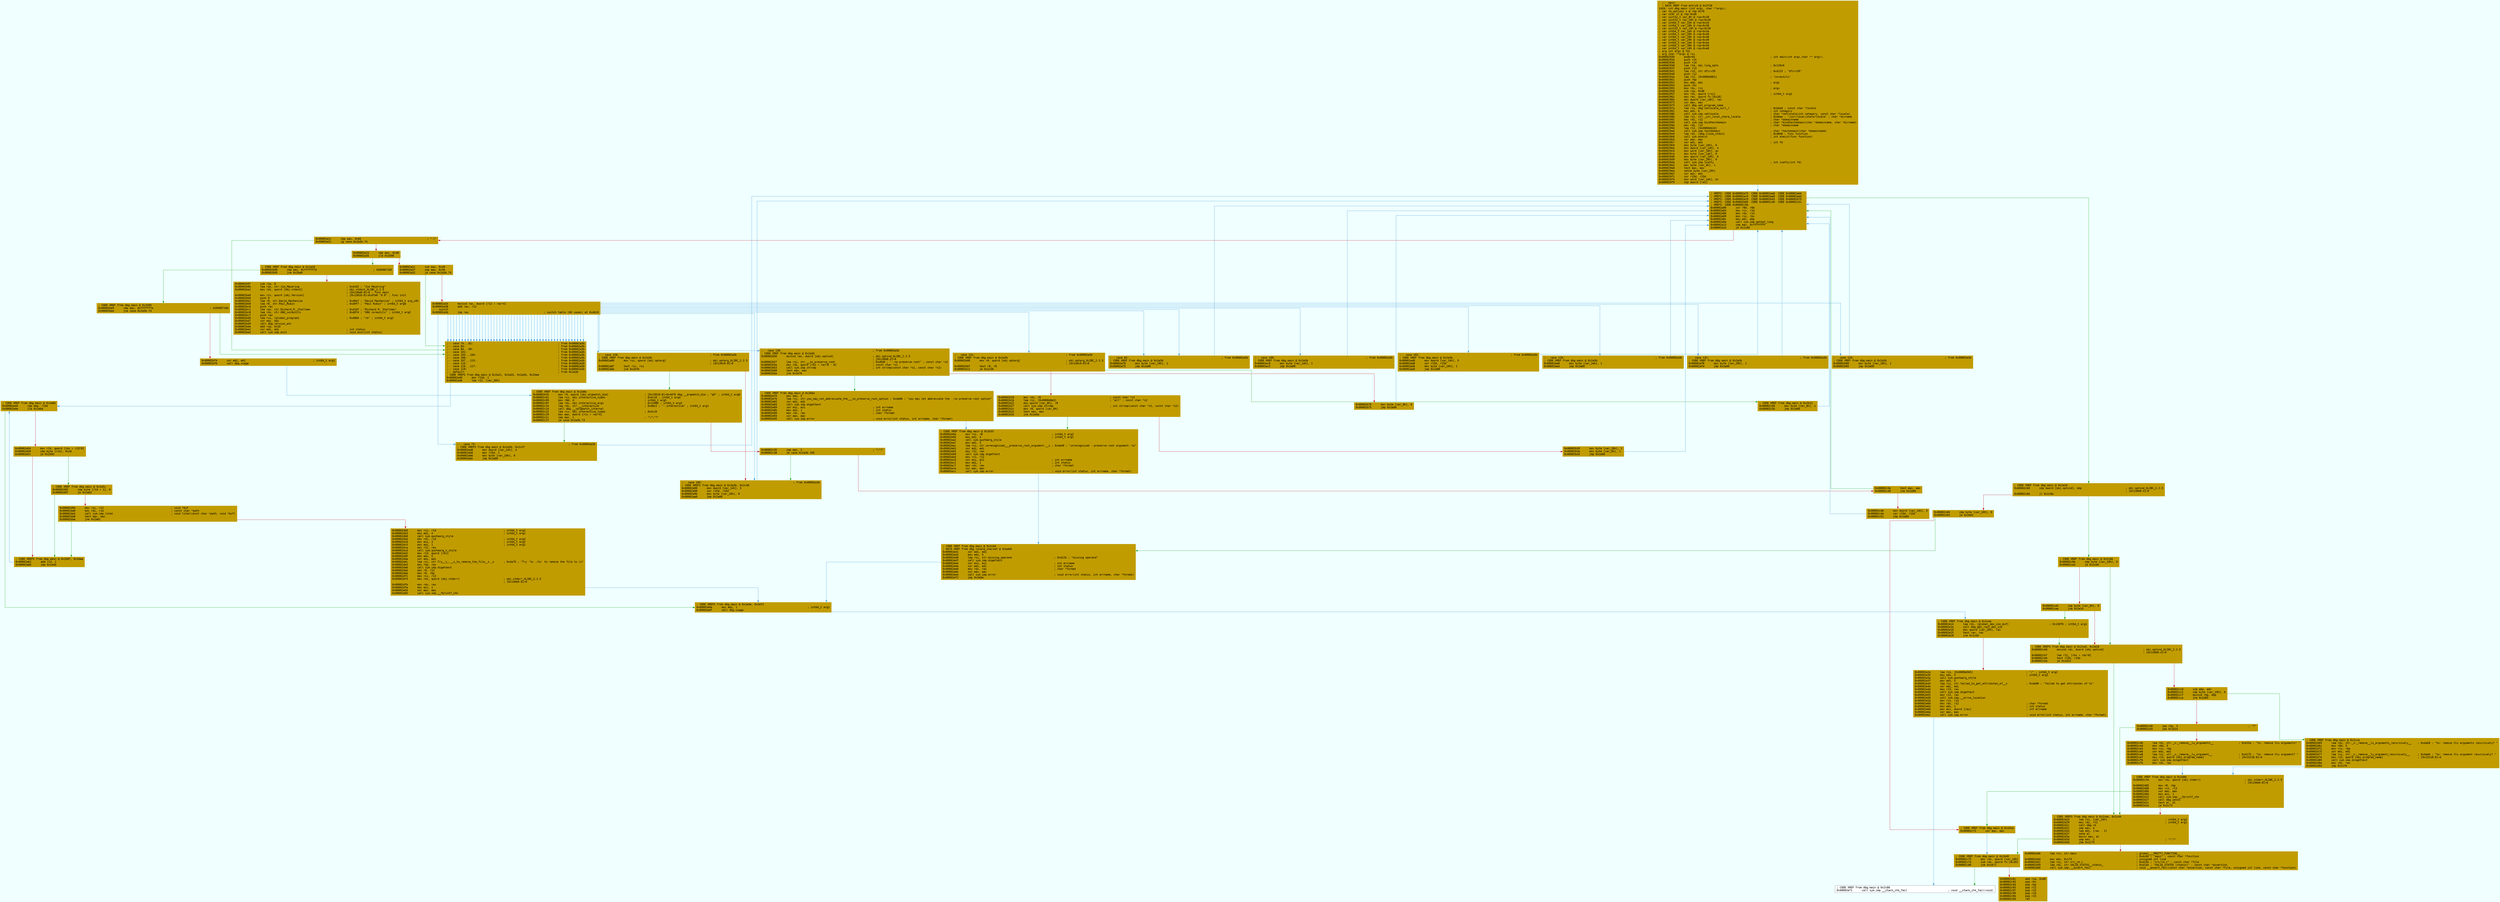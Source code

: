 digraph code {
	graph [bgcolor=azure fontsize=8 fontname="Courier" splines="ortho"];
	node [fillcolor=gray style=filled shape=box];
	edge [arrowhead="normal"];
	"0x00002930" [URL="dbg.main/0x00002930", fillcolor="#c19c00",color="#c19c00", fontname="Courier",label="  ;-- main:\l  ; DATA XREF from entry0 @ 0x2f18\l1416: int dbg.main (int argc, char **argv);\l; var rm_options x @ rbp-0xf0\l; var stat st @ rbp-0xd0\l; var uint32_t var_8h @ rsp+0x28\l; var uint32_t var_10h @ rsp+0x30\l; var int64_t var_14h @ rsp+0x34\l; var int64_t var_18h @ rsp+0x38\l; var uint32_t var_19h @ rsp+0x39\l; var int64_t var_1ah @ rsp+0x3a\l; var int64_t var_20h @ rsp+0x40\l; var int64_t var_28h @ rsp+0x48\l; var int64_t var_29h @ rsp+0x49\l; var int64_t var_2ah @ rsp+0x4a\l; var int64_t var_30h @ rsp+0x50\l; var int64_t var_c8h @ rsp+0xe8\l; arg int argc @ rdi\l; arg char **argv @ rsi\l0x00002930      endbr64                                                ; int main(int argc,char ** argv);\l0x00002934      push r15\l0x00002936      push r14\l0x00002938      lea r14, obj.long_opts                                 ; 0x129c0\l0x0000293f      push r13\l0x00002941      lea r13, str.dfirvIR                                   ; 0xd123 ; \"dfirvIR\"\l0x00002948      push r12\l0x0000294a      lea r12, [0x0000d081]                                  ; \"coreutils\"\l0x00002951      push rbp\l0x00002952      mov ebp, edi                                           ; argc\l0x00002954      push rbx\l0x00002955      mov rbx, rsi                                           ; argv\l0x00002958      sub rsp, 0xd8\l0x0000295f      mov rdi, qword [rsi]                                   ; int64_t arg1\l0x00002962      mov rax, qword fs:[0x28]\l0x0000296b      mov qword [var_c8h], rax\l0x00002973      xor eax, eax\l0x00002975      call dbg.set_program_name\l0x0000297a      lea rsi, dbg.setlocale_null_r                          ; 0xbba0 ; const char *locale\l0x00002981      mov edi, 6                                             ; int category\l0x00002986      call sym.imp.setlocale                                 ; char *setlocale(int category, const char *locale)\l0x0000298b      lea rsi, str._usr_local_share_locale                   ; 0xd0aa ; \"/usr/local/share/locale\" ; char *dirname\l0x00002992      mov rdi, r12                                           ; char *domainname\l0x00002995      call sym.imp.bindtextdomain                            ; char *bindtextdomain(char *domainname, char *dirname)\l0x0000299a      mov rdi, r12                                           ; char *domainname\l0x0000299d      lea r12, [0x0000db10]\l0x000029a4      call sym.imp.textdomain                                ; char *textdomain(char *domainname)\l0x000029a9      lea rdi, [dbg.close_stdin]                             ; 0x48d0 ; func function\l0x000029b0      call sym.atexit                                        ; int atexit(func function)\l0x000029b5      xor eax, eax\l0x000029b7      xor edi, edi                                           ; int fd\l0x000029b9      mov byte [var_10h], 0\l0x000029be      mov dword [var_14h], 4\l0x000029c6      mov word [var_18h], ax\l0x000029cb      mov byte [var_1ah], 0\l0x000029d0      mov qword [var_20h], 0\l0x000029d9      mov byte [var_28h], 0\l0x000029de      call sym.imp.isatty                                    ; int isatty(int fd)\l0x000029e3      mov byte [var_8h], 1\l0x000029e8      test eax, eax\l0x000029ea      setne byte [var_29h]\l0x000029ef      xor edx, edx\l0x000029f1      xor r15d, r15d\l0x000029f4      mov word [var_2ah], dx\l0x000029f9      nop dword [rax]\l"]
	"0x00002a00" [URL="dbg.main/0x00002a00", fillcolor="#c19c00",color="#c19c00", fontname="Courier",label="; XREFS: CODE 0x00002a75  CODE 0x00002aa0  CODE 0x00002abb  \l; XREFS: CODE 0x00002ac5  CODE 0x00002ae0  CODE 0x00002aed  \l; XREFS: CODE 0x00002afd  CODE 0x00002b43  CODE 0x00002b75  \l; XREFS: CODE 0x00002b85  CODE 0x00002c40  CODE 0x00002c51  \l; XREFS: CODE 0x00002c5b  \l0x00002a00      xor r8d, r8d\l0x00002a03      mov rcx, r14\l0x00002a06      mov rdx, r13\l0x00002a09      mov rsi, rbx\l0x00002a0c      mov edi, ebp\l0x00002a0e      call sym.imp.getopt_long\l0x00002a13      cmp eax, 0xffffffff\l0x00002a16      je 0x2c60\l"]
	"0x00002a1c" [URL="dbg.main/0x00002a1c", fillcolor="#c19c00",color="#c19c00", fontname="Courier",label="0x00002a1c      cmp eax, 0x84                                          ; \"-l\"\l0x00002a21      jg case.0x2a3b.74\l"]
	"0x00002a23" [URL="dbg.main/0x00002a23", fillcolor="#c19c00",color="#c19c00", fontname="Courier",label="0x00002a23      cmp eax, 0x48\l0x00002a26      jle 0x2b90\l"]
	"0x00002a2c" [URL="dbg.main/0x00002a2c", fillcolor="#c19c00",color="#c19c00", fontname="Courier",label="0x00002a2c      sub eax, 0x49\l0x00002a2f      cmp eax, 0x3b\l0x00002a32      ja case.0x2a3b.74\l"]
	"0x00002a34" [URL="dbg.main/0x00002a34", fillcolor="#c19c00",color="#c19c00", fontname="Courier",label="0x00002a34      movsxd rax, dword [r12 + rax*4]\l0x00002a38      add rax, r12\l;-- switch\l0x00002a3b      jmp rax                                                ; switch table (60 cases) at 0xdb10\l"]
	"0x00002a40" [URL="dbg.main/0x00002a40", fillcolor="#c19c00",color="#c19c00", fontname="Courier",label=";-- case 74...81:                                                      ; from 0x00002a3b\l;-- case 83:                                                           ; from 0x00002a3b\l;-- case 84...99:                                                      ; from 0x00002a3b\l;-- case 101:                                                          ; from 0x00002a3b\l;-- case 103...104:                                                    ; from 0x00002a3b\l;-- case 106:                                                          ; from 0x00002a3b\l;-- case 107...113:                                                    ; from 0x00002a3b\l;-- case 115:                                                          ; from 0x00002a3b\l;-- case 116...117:                                                    ; from 0x00002a3b\l;-- case 119:                                                          ; from 0x00002a3b\l;-- default:                                                           ; from 0x2a3b\l; CODE XREFS from dbg.main @ 0x2a21, 0x2a32, 0x2a3b, 0x2bee\l0x00002a40      mov r13d, 1\l0x00002a46      lea r12, [var_30h]\l"]
	"0x00002a4b" [URL="dbg.main/0x00002a4b", fillcolor="#c19c00",color="#c19c00", fontname="Courier",label="; CODE XREF from dbg.main @ 0x2a66\l0x00002a4b      cmp ebp, r13d\l0x00002a4e      jle 0x2e0a\l"]
	"0x00002a54" [URL="dbg.main/0x00002a54", fillcolor="#c19c00",color="#c19c00", fontname="Courier",label="0x00002a54      mov r14, qword [rbx + r13*8]\l0x00002a58      cmp byte [r14], 0x2d\l0x00002a5c      je 0x2d92\l"]
	"0x00002a62" [URL="dbg.main/0x00002a62", fillcolor="#c19c00",color="#c19c00", fontname="Courier",label="; CODE XREFS from dbg.main @ 0x2d97, 0x2daa\l0x00002a62      add r13, 1\l0x00002a66      jmp 0x2a4b\l"]
	"0x00002a70" [URL="dbg.main/0x00002a70", fillcolor="#c19c00",color="#c19c00", fontname="Courier",label=";-- case 82:                                                           ; from 0x00002a3b\l; CODE XREF from dbg.main @ 0x2a3b\l0x00002a70      mov byte [var_19h], 1\l0x00002a75      jmp 0x2a00\l"]
	"0x00002a80" [URL="dbg.main/0x00002a80", fillcolor="#c19c00",color="#c19c00", fontname="Courier",label=";-- case 128:                                                          ; from 0x00002a3b\l; CODE XREF from dbg.main @ 0x2a3b\l0x00002a80      mov rsi, qword [obj.optarg]                            ; obj.optarg_GLIBC_2.2.5\l                                                                       ; [0x130c0:8]=0\l0x00002a87      test rsi, rsi\l0x00002a8a      jne 0x2bfb\l"]
	"0x00002a90" [URL="dbg.main/0x00002a90", fillcolor="#c19c00",color="#c19c00", fontname="Courier",label=";-- case 105:                                                          ; from 0x00002a3b\l; CODE XREFS from dbg.main @ 0x2a3b, 0x2c38\l0x00002a90      mov dword [var_14h], 3\l0x00002a98      xor r15d, r15d\l0x00002a9b      mov byte [var_10h], 0\l0x00002aa0      jmp 0x2a00\l"]
	"0x00002aa8" [URL="dbg.main/0x00002aa8", fillcolor="#c19c00",color="#c19c00", fontname="Courier",label=";-- case 73:                                                           ; from 0x00002a3b\l; CODE XREFS from dbg.main @ 0x2a3b, 0x2c2f\l0x00002aa8      mov dword [var_14h], 4\l0x00002ab0      mov r15d, 1\l0x00002ab6      mov byte [var_10h], 0\l0x00002abb      jmp 0x2a00\l"]
	"0x00002ac0" [URL="dbg.main/0x00002ac0", fillcolor="#c19c00",color="#c19c00", fontname="Courier",label=";-- case 100:                                                          ; from 0x00002a3b\l; CODE XREF from dbg.main @ 0x2a3b\l0x00002ac0      mov byte [var_1ah], 1\l0x00002ac5      jmp 0x2a00\l"]
	"0x00002ad0" [URL="dbg.main/0x00002ad0", fillcolor="#c19c00",color="#c19c00", fontname="Courier",label=";-- case 102:                                                          ; from 0x00002a3b\l; CODE XREF from dbg.main @ 0x2a3b\l0x00002ad0      mov dword [var_14h], 5\l0x00002ad8      xor r15d, r15d\l0x00002adb      mov byte [var_10h], 1\l0x00002ae0      jmp 0x2a00\l"]
	"0x00002ae8" [URL="dbg.main/0x00002ae8", fillcolor="#c19c00",color="#c19c00", fontname="Courier",label=";-- case 118:                                                          ; from 0x00002a3b\l; CODE XREF from dbg.main @ 0x2a3b\l0x00002ae8      mov byte [var_2ah], 1\l0x00002aed      jmp 0x2a00\l"]
	"0x00002af8" [URL="dbg.main/0x00002af8", fillcolor="#c19c00",color="#c19c00", fontname="Courier",label=";-- case 132:                                                          ; from 0x00002a3b\l; CODE XREF from dbg.main @ 0x2a3b\l0x00002af8      mov byte [var_29h], 1\l0x00002afd      jmp 0x2a00\l"]
	"0x00002b08" [URL="dbg.main/0x00002b08", fillcolor="#c19c00",color="#c19c00", fontname="Courier",label=";-- case 131:                                                          ; from 0x00002a3b\l; CODE XREF from dbg.main @ 0x2a3b\l0x00002b08      mov r8, qword [obj.optarg]                             ; obj.optarg_GLIBC_2.2.5\l                                                                       ; [0x130c0:8]=0\l0x00002b0f      test r8, r8\l0x00002b12      je 0x2c56\l"]
	"0x00002b18" [URL="dbg.main/0x00002b18", fillcolor="#c19c00",color="#c19c00", fontname="Courier",label="0x00002b18      mov rdi, r8                                            ; const char *s1\l0x00002b1b      lea rsi, [0x0000d0e3]                                  ; \"all\" ; const char *s2\l0x00002b22      mov qword [var_8h], r8\l0x00002b27      call sym.imp.strcmp                                    ; int strcmp(const char *s1, const char *s2)\l0x00002b2c      mov r8, qword [var_8h]\l0x00002b31      test eax, eax\l0x00002b33      jne 0x2e9a\l"]
	"0x00002b39" [URL="dbg.main/0x00002b39", fillcolor="#c19c00",color="#c19c00", fontname="Courier",label="0x00002b39      mov byte [var_28h], 1\l0x00002b3e      mov byte [var_8h], 1\l0x00002b43      jmp 0x2a00\l"]
	"0x00002b50" [URL="dbg.main/0x00002b50", fillcolor="#c19c00",color="#c19c00", fontname="Courier",label=";-- case 130:                                                          ; from 0x00002a3b\l; CODE XREF from dbg.main @ 0x2a3b\l0x00002b50      movsxd rax, dword [obj.optind]                         ; obj.optind_GLIBC_2.2.5\l                                                                       ; [0x130b8:4]=0\l0x00002b57      lea rsi, str.__no_preserve_root                        ; 0xd0d0 ; \"--no-preserve-root\" ; const char *s2\l0x00002b5e      mov rdi, qword [rbx + rax*8 - 8]                       ; const char *s1\l0x00002b63      call sym.imp.strcmp                                    ; int strcmp(const char *s1, const char *s2)\l0x00002b68      test eax, eax\l0x00002b6a      jne 0x2e76\l"]
	"0x00002b70" [URL="dbg.main/0x00002b70", fillcolor="#c19c00",color="#c19c00", fontname="Courier",label="0x00002b70      mov byte [var_8h], 0\l0x00002b75      jmp 0x2a00\l"]
	"0x00002b80" [URL="dbg.main/0x00002b80", fillcolor="#c19c00",color="#c19c00", fontname="Courier",label=";-- case 129:                                                          ; from 0x00002a3b\l; CODE XREF from dbg.main @ 0x2a3b\l0x00002b80      mov byte [var_18h], 1\l0x00002b85      jmp 0x2a00\l"]
	"0x00002b90" [URL="dbg.main/0x00002b90", fillcolor="#c19c00",color="#c19c00", fontname="Courier",label="; CODE XREF from dbg.main @ 0x2a26\l0x00002b90      cmp eax, 0xffffff7d                                    ; 4294967165\l0x00002b95      jne 0x2be9\l"]
	"0x00002b97" [URL="dbg.main/0x00002b97", fillcolor="#c19c00",color="#c19c00", fontname="Courier",label="0x00002b97      sub rsp, 8\l0x00002b9b      lea rax, str.Jim_Meyering                              ; 0xd102 ; \"Jim Meyering\"\l0x00002ba2      mov rdi, qword [obj.stdout]                            ; obj.stdout_GLIBC_2.2.5\l                                                                       ; [0x130a8:8]=0 ; func main\l0x00002ba9      mov rcx, qword [obj.Version]                           ; [0x13010:8]=0xdfa6 \"9.0\" ; func init\l0x00002bb0      push 0\l0x00002bb2      lea r9, str.David_MacKenzie                            ; 0xd0e7 ; \"David MacKenzie\" ; int64_t arg_c0h\l0x00002bb9      lea r8, str.Paul_Rubin                                 ; 0xd0f7 ; \"Paul Rubin\" ; int64_t arg6\l0x00002bc0      push rax\l0x00002bc1      lea rax, str.Richard_M._Stallman                       ; 0xd10f ; \"Richard M. Stallman\"\l0x00002bc8      lea rdx, str.GNU_coreutils                             ; 0xd07d ; \"GNU coreutils\" ; int64_t arg3\l0x00002bcf      push rax\l0x00002bd0      lea rsi, [global_program]                              ; 0xd004 ; \"rm\" ; int64_t arg2\l0x00002bd7      xor eax, eax\l0x00002bd9      call dbg.version_etc\l0x00002bde      add rsp, 0x20\l0x00002be2      xor edi, edi                                           ; int status\l0x00002be4      call sym.imp.exit                                      ; void exit(int status)\l"]
	"0x00002be9" [URL="dbg.main/0x00002be9", fillcolor="#c19c00",color="#c19c00", fontname="Courier",label="; CODE XREF from dbg.main @ 0x2b95\l0x00002be9      cmp eax, 0xffffff7e                                    ; 4294967166\l0x00002bee      jne case.0x2a3b.74\l"]
	"0x00002bf4" [URL="dbg.main/0x00002bf4", fillcolor="#c19c00",color="#c19c00", fontname="Courier",label="0x00002bf4      xor edi, edi                                           ; int64_t arg1\l0x00002bf6      call dbg.usage\l"]
	"0x00002bfb" [URL="dbg.main/0x00002bfb", fillcolor="#c19c00",color="#c19c00", fontname="Courier",label="; CODE XREF from dbg.main @ 0x2a8a\l0x00002bfb      mov r9, qword [obj.argmatch_die]                       ; [0x13018:8]=0x4470 dbg.__argmatch_die ; \"pD\" ; int64_t arg6\l0x00002c02      lea rcx, obj.interactive_types                         ; 0xdc10 ; int64_t arg4\l0x00002c09      mov r8d, 4                                             ; int64_t arg5\l0x00002c0f      lea rdx, obj.interactive_args                          ; 0x12980 ; int64_t arg3\l0x00002c16      lea rdi, str.__interactive                             ; 0xd0c2 ; \"--interactive\" ; int64_t arg1\l0x00002c1d      call dbg.__xargmatch_internal\l0x00002c22      lea rcx, obj.interactive_types                         ; 0xdc10\l0x00002c29      mov eax, dword [rcx + rax*4]\l0x00002c2c      cmp eax, 1                                             ; \"\\\"\\\"?\"\l0x00002c2f      je case.0x2a3b.73\l"]
	"0x00002c35" [URL="dbg.main/0x00002c35", fillcolor="#c19c00",color="#c19c00", fontname="Courier",label="0x00002c35      cmp eax, 2                                             ; \"\\\"?\"\l0x00002c38      je case.0x2a3b.105\l"]
	"0x00002c3e" [URL="dbg.main/0x00002c3e", fillcolor="#c19c00",color="#c19c00", fontname="Courier",label="0x00002c3e      test eax, eax\l0x00002c40      jne 0x2a00\l"]
	"0x00002c46" [URL="dbg.main/0x00002c46", fillcolor="#c19c00",color="#c19c00", fontname="Courier",label="0x00002c46      mov dword [var_14h], 5\l0x00002c4e      xor r15d, r15d\l0x00002c51      jmp 0x2a00\l"]
	"0x00002c56" [URL="dbg.main/0x00002c56", fillcolor="#c19c00",color="#c19c00", fontname="Courier",label="; CODE XREF from dbg.main @ 0x2b12\l0x00002c56      mov byte [var_8h], 1\l0x00002c5b      jmp 0x2a00\l"]
	"0x00002c60" [URL="dbg.main/0x00002c60", fillcolor="#c19c00",color="#c19c00", fontname="Courier",label="; CODE XREF from dbg.main @ 0x2a16\l0x00002c60      cmp dword [obj.optind], ebp                            ; obj.optind_GLIBC_2.2.5\l                                                                       ; [0x130b8:4]=0\l0x00002c66      jl 0x2c9e\l"]
	"0x00002c68" [URL="dbg.main/0x00002c68", fillcolor="#c19c00",color="#c19c00", fontname="Courier",label="0x00002c68      cmp byte [var_10h], 0\l0x00002c6d      je 0x2ed1\l"]
	"0x00002c73" [URL="dbg.main/0x00002c73", fillcolor="#c19c00",color="#c19c00", fontname="Courier",label="; CODE XREF from dbg.main @ 0x2d1e\l0x00002c73      xor eax, eax\l"]
	"0x00002c75" [URL="dbg.main/0x00002c75", fillcolor="#c19c00",color="#c19c00", fontname="Courier",label="; CODE XREF from dbg.main @ 0x2d40\l0x00002c75      mov rdx, qword [var_c8h]\l0x00002c7d      sub rdx, qword fs:[0x28]\l0x00002c86      jne 0x2e71\l"]
	"0x00002c8c" [URL="dbg.main/0x00002c8c", fillcolor="#c19c00",color="#c19c00", fontname="Courier",label="0x00002c8c      add rsp, 0xd8\l0x00002c93      pop rbx\l0x00002c94      pop rbp\l0x00002c95      pop r12\l0x00002c97      pop r13\l0x00002c99      pop r14\l0x00002c9b      pop r15\l0x00002c9d      ret\l"]
	"0x00002c9e" [URL="dbg.main/0x00002c9e", fillcolor="#c19c00",color="#c19c00", fontname="Courier",label="; CODE XREF from dbg.main @ 0x2c66\l0x00002c9e      cmp byte [var_19h], 0\l0x00002ca3      je 0x2cb0\l"]
	"0x00002ca5" [URL="dbg.main/0x00002ca5", fillcolor="#c19c00",color="#c19c00", fontname="Courier",label="0x00002ca5      cmp byte [var_8h], 0\l0x00002caa      jne 0x2e14\l"]
	"0x00002cb0" [URL="dbg.main/0x00002cb0", fillcolor="#c19c00",color="#c19c00", fontname="Courier",label="; CODE XREFS from dbg.main @ 0x2ca3, 0x2e28\l0x00002cb0      movsxd rdx, dword [obj.optind]                         ; obj.optind_GLIBC_2.2.5\l                                                                       ; [0x130b8:4]=0\l0x00002cb7      lea r12, [rbx + rdx*8]\l0x00002cbb      test r15b, r15b\l0x00002cbe      je 0x2d24\l"]
	"0x00002cc0" [URL="dbg.main/0x00002cc0", fillcolor="#c19c00",color="#c19c00", fontname="Courier",label="0x00002cc0      sub ebp, edx\l0x00002cc2      cmp byte [var_19h], 0\l0x00002cc7      movsxd rbp, ebp\l0x00002cca      jne 0x2d65\l"]
	"0x00002cd0" [URL="dbg.main/0x00002cd0", fillcolor="#c19c00",color="#c19c00", fontname="Courier",label="0x00002cd0      cmp rbp, 3                                             ; \"?\"\l0x00002cd4      jbe 0x2d24\l"]
	"0x00002cd6" [URL="dbg.main/0x00002cd6", fillcolor="#c19c00",color="#c19c00", fontname="Courier",label="0x00002cd6      lea rdx, str._s:_remove__lu_arguments__                ; 0xd15a ; \"%s: remove %lu arguments? \"\l0x00002cdd      mov r8d, 5\l0x00002ce3      mov rcx, rbp\l0x00002ce6      xor edi, edi\l0x00002ce8      lea rsi, str._s:_remove__lu_argument__                 ; 0xd175 ; \"%s: remove %lu argument? \"\l0x00002cef      mov r13, qword [obj.program_name]                      ; [0x13118:8]=4\l0x00002cf6      call sym.imp.dcngettext\l0x00002cfb      mov rdx, rax\l"]
	"0x00002cfe" [URL="dbg.main/0x00002cfe", fillcolor="#c19c00",color="#c19c00", fontname="Courier",label="; CODE XREF from dbg.main @ 0x2d8d\l0x00002cfe      mov rdi, qword [obj.stderr]                            ; obj.stderr_GLIBC_2.2.5\l                                                                       ; [0x130e0:8]=0\l0x00002d05      mov r8, rbp\l0x00002d08      mov rcx, r13\l0x00002d0b      xor eax, eax\l0x00002d0d      mov esi, 1\l0x00002d12      call sym.imp.__fprintf_chk\l0x00002d17      call dbg.yesno\l0x00002d1c      test al, al\l0x00002d1e      je 0x2c73\l"]
	"0x00002d24" [URL="dbg.main/0x00002d24", fillcolor="#c19c00",color="#c19c00", fontname="Courier",label="; CODE XREFS from dbg.main @ 0x2cbe, 0x2cd4\l0x00002d24      lea rsi, [var_10h]                                     ; int64_t arg2\l0x00002d29      mov rdi, r12                                           ; int64_t arg1\l0x00002d2c      call dbg.rm\l0x00002d31      cmp eax, 4\l0x00002d34      lea edx, [rax - 2]\l0x00002d37      sete al\l0x00002d3a      movzx eax, al\l0x00002d3d      cmp edx, 2                                             ; \"\\\"?\"\l0x00002d40      jbe 0x2c75\l"]
	"0x00002d46" [URL="dbg.main/0x00002d46", fillcolor="#c19c00",color="#c19c00", fontname="Courier",label="0x00002d46      lea rcx, str.main                                      ; global___PRETTY_FUNCTION__\l                                                                       ; 0xdc00 ; \"main\" ; const char *function\l0x00002d4d      mov edx, 0x173                                         ; unsigned int line\l0x00002d52      lea rsi, str.src_rm.c                                  ; 0xd13b ; \"src/rm.c\" ; const char *file\l0x00002d59      lea rdi, str.VALID_STATUS__status_                     ; 0xd144 ; \"VALID_STATUS (status)\" ; const char *assertion\l0x00002d60      call sym.imp.__assert_fail                             ; void __assert_fail(const char *assertion, const char *file, unsigned int line, const char *function)\l"]
	"0x00002d65" [URL="dbg.main/0x00002d65", fillcolor="#c19c00",color="#c19c00", fontname="Courier",label="; CODE XREF from dbg.main @ 0x2cca\l0x00002d65      lea rdx, str._s:_remove__lu_arguments_recursively__    ; 0xdab8 ; \"%s: remove %lu arguments recursively? \"\l0x00002d6c      mov r8d, 5\l0x00002d72      mov rcx, rbp\l0x00002d75      xor edi, edi\l0x00002d77      lea rsi, str._s:_remove__lu_argument_recursively__     ; 0xdae0 ; \"%s: remove %lu argument recursively? \"\l0x00002d7e      mov r13, qword [obj.program_name]                      ; [0x13118:8]=4\l0x00002d85      call sym.imp.dcngettext\l0x00002d8a      mov rdx, rax\l0x00002d8d      jmp 0x2cfe\l"]
	"0x00002d92" [URL="dbg.main/0x00002d92", fillcolor="#c19c00",color="#c19c00", fontname="Courier",label="; CODE XREF from dbg.main @ 0x2a5c\l0x00002d92      cmp byte [r14 + 1], 0\l0x00002d97      je 0x2a62\l"]
	"0x00002d9d" [URL="dbg.main/0x00002d9d", fillcolor="#c19c00",color="#c19c00", fontname="Courier",label="0x00002d9d      mov rsi, r12                                           ; void *buf\l0x00002da0      mov rdi, r14                                           ; const char *path\l0x00002da3      call sym.imp.lstat                                     ; void lstat(const char *path, void *buf)\l0x00002da8      test eax, eax\l0x00002daa      jne 0x2a62\l"]
	"0x00002db0" [URL="dbg.main/0x00002db0", fillcolor="#c19c00",color="#c19c00", fontname="Courier",label="0x00002db0      mov rsi, r14                                           ; int64_t arg2\l0x00002db3      mov edi, 4                                             ; int64_t arg1\l0x00002db8      call sym.quotearg_style\l0x00002dbd      mov rdx, r14                                           ; int64_t arg3\l0x00002dc0      mov esi, 3                                             ; int64_t arg2\l0x00002dc5      mov edi, 1                                             ; int64_t arg1\l0x00002dca      mov r12, rax\l0x00002dcd      call sym.quotearg_n_style\l0x00002dd2      mov r13, qword [rbx]\l0x00002dd5      mov edx, 5\l0x00002dda      xor edi, edi\l0x00002ddc      lea rsi, str.Try__s_.__s_to_remove_the_file__s._n      ; 0xda70 ; \"Try '%s ./%s' to remove the file %s.\\n\"\l0x00002de3      mov rbp, rax\l0x00002de6      call sym.imp.dcgettext\l0x00002deb      mov r9, r12\l0x00002dee      mov r8, rbp\l0x00002df1      mov rcx, r13\l0x00002df4      mov rdi, qword [obj.stderr]                            ; obj.stderr_GLIBC_2.2.5\l                                                                       ; [0x130e0:8]=0\l0x00002dfb      mov rdx, rax\l0x00002dfe      mov esi, 1\l0x00002e03      xor eax, eax\l0x00002e05      call sym.imp.__fprintf_chk\l"]
	"0x00002e0a" [URL="dbg.main/0x00002e0a", fillcolor="#c19c00",color="#c19c00", fontname="Courier",label="; CODE XREFS from dbg.main @ 0x2a4e, 0x2ef2\l0x00002e0a      mov edi, 1                                             ; int64_t arg1\l0x00002e0f      call dbg.usage\l"]
	"0x00002e14" [URL="dbg.main/0x00002e14", fillcolor="#c19c00",color="#c19c00", fontname="Courier",label="; CODE XREF from dbg.main @ 0x2caa\l0x00002e14      lea rdi, [global_dev_ino_buf]                          ; 0x130f0 ; int64_t arg1\l0x00002e1b      call dbg.get_root_dev_ino\l0x00002e20      mov qword [var_20h], rax\l0x00002e25      test rax, rax\l0x00002e28      jne 0x2cb0\l"]
	"0x00002e2e" [URL="dbg.main/0x00002e2e", fillcolor="#c19c00",color="#c19c00", fontname="Courier",label="0x00002e2e      lea rsi, [0x0000e565]                                  ; \"/\" ; int64_t arg2\l0x00002e35      mov edi, 4                                             ; int64_t arg1\l0x00002e3a      call sym.quotearg_style\l0x00002e3f      mov edx, 5\l0x00002e44      lea rsi, str.failed_to_get_attributes_of__s            ; 0xda98 ; \"failed to get attributes of %s\"\l0x00002e4b      xor edi, edi\l0x00002e4d      mov r13, rax\l0x00002e50      call sym.imp.dcgettext\l0x00002e55      mov r12, rax\l0x00002e58      call sym.imp.__errno_location\l0x00002e5d      mov rcx, r13\l0x00002e60      mov rdx, r12                                           ; char *format\l0x00002e63      mov edi, 1                                             ; int status\l0x00002e68      mov esi, dword [rax]                                   ; int errname\l0x00002e6a      xor eax, eax\l0x00002e6c      call sym.imp.error                                     ; void error(int status, int errname, char *format)\l"]
	"0x00002e71" [URL="dbg.main/0x00002e71", fillcolor="white",color="#767676", fontname="Courier",label="; CODE XREF from dbg.main @ 0x2c86\l0x00002e71      call sym.imp.__stack_chk_fail                          ; void __stack_chk_fail(void)\l"]
	"0x00002e76" [URL="dbg.main/0x00002e76", fillcolor="#c19c00",color="#c19c00", fontname="Courier",label="; CODE XREF from dbg.main @ 0x2b6a\l0x00002e76      mov edx, 5\l0x00002e7b      lea rsi, str.you_may_not_abbreviate_the___no_preserve_root_option ; 0xda08 ; \"you may not abbreviate the --no-preserve-root option\"\l0x00002e82      xor edi, edi\l0x00002e84      call sym.imp.dcgettext\l0x00002e89      xor esi, esi                                           ; int errname\l0x00002e8b      mov edi, 1                                             ; int status\l0x00002e90      mov rdx, rax                                           ; char *format\l0x00002e93      xor eax, eax\l0x00002e95      call sym.imp.error                                     ; void error(int status, int errname, char *format)\l"]
	"0x00002e9a" [URL="dbg.main/0x00002e9a", fillcolor="#c19c00",color="#c19c00", fontname="Courier",label="; CODE XREF from dbg.main @ 0x2b33\l0x00002e9a      mov rsi, r8                                            ; int64_t arg2\l0x00002e9d      mov edi, 4                                             ; int64_t arg1\l0x00002ea2      call sym.quotearg_style\l0x00002ea7      mov edx, 5\l0x00002eac      lea rsi, str.unrecognized___preserve_root_argument:__s ; 0xda40 ; \"unrecognized --preserve-root argument: %s\"\l0x00002eb3      xor edi, edi\l0x00002eb5      mov r12, rax\l0x00002eb8      call sym.imp.dcgettext\l0x00002ebd      mov rcx, r12\l0x00002ec0      xor esi, esi                                           ; int errname\l0x00002ec2      mov edi, 1                                             ; int status\l0x00002ec7      mov rdx, rax                                           ; char *format\l0x00002eca      xor eax, eax\l0x00002ecc      call sym.imp.error                                     ; void error(int status, int errname, char *format)\l"]
	"0x00002ed1" [URL="dbg.main/0x00002ed1", fillcolor="#c19c00",color="#c19c00", fontname="Courier",label="; CODE XREF from dbg.main @ 0x2c6d\l; DATA XREF from dbg.locale_charset @ 0xbab0\l0x00002ed1      xor edi, edi\l0x00002ed3      mov edx, 5\l0x00002ed8      lea rsi, str.missing_operand                           ; 0xd12b ; \"missing operand\"\l0x00002edf      call sym.imp.dcgettext\l0x00002ee4      xor esi, esi                                           ; int errname\l0x00002ee6      xor edi, edi                                           ; int status\l0x00002ee8      mov rdx, rax                                           ; char *format\l0x00002eeb      xor eax, eax\l0x00002eed      call sym.imp.error                                     ; void error(int status, int errname, char *format)\l0x00002ef2      jmp 0x2e0a\l"]
        "0x00002930" -> "0x00002a00" [color="#3a96dd"];
        "0x00002a00" -> "0x00002c60" [color="#13a10e"];
        "0x00002a00" -> "0x00002a1c" [color="#c50f1f"];
        "0x00002a1c" -> "0x00002a40" [color="#13a10e"];
        "0x00002a1c" -> "0x00002a23" [color="#c50f1f"];
        "0x00002a23" -> "0x00002b90" [color="#13a10e"];
        "0x00002a23" -> "0x00002a2c" [color="#c50f1f"];
        "0x00002a2c" -> "0x00002a40" [color="#13a10e"];
        "0x00002a2c" -> "0x00002a34" [color="#c50f1f"];
        "0x00002a34" -> "0x00002aa8" [color="#3a96dd"];
        "0x00002a34" -> "0x00002a40" [color="#3a96dd"];
        "0x00002a34" -> "0x00002a40" [color="#3a96dd"];
        "0x00002a34" -> "0x00002a40" [color="#3a96dd"];
        "0x00002a34" -> "0x00002a40" [color="#3a96dd"];
        "0x00002a34" -> "0x00002a40" [color="#3a96dd"];
        "0x00002a34" -> "0x00002a40" [color="#3a96dd"];
        "0x00002a34" -> "0x00002a40" [color="#3a96dd"];
        "0x00002a34" -> "0x00002a40" [color="#3a96dd"];
        "0x00002a34" -> "0x00002a70" [color="#3a96dd"];
        "0x00002a34" -> "0x00002a40" [color="#3a96dd"];
        "0x00002a34" -> "0x00002a40" [color="#3a96dd"];
        "0x00002a34" -> "0x00002a40" [color="#3a96dd"];
        "0x00002a34" -> "0x00002a40" [color="#3a96dd"];
        "0x00002a34" -> "0x00002a40" [color="#3a96dd"];
        "0x00002a34" -> "0x00002a40" [color="#3a96dd"];
        "0x00002a34" -> "0x00002a40" [color="#3a96dd"];
        "0x00002a34" -> "0x00002a40" [color="#3a96dd"];
        "0x00002a34" -> "0x00002a40" [color="#3a96dd"];
        "0x00002a34" -> "0x00002a40" [color="#3a96dd"];
        "0x00002a34" -> "0x00002a40" [color="#3a96dd"];
        "0x00002a34" -> "0x00002a40" [color="#3a96dd"];
        "0x00002a34" -> "0x00002a40" [color="#3a96dd"];
        "0x00002a34" -> "0x00002a40" [color="#3a96dd"];
        "0x00002a34" -> "0x00002a40" [color="#3a96dd"];
        "0x00002a34" -> "0x00002a40" [color="#3a96dd"];
        "0x00002a34" -> "0x00002a40" [color="#3a96dd"];
        "0x00002a34" -> "0x00002ac0" [color="#3a96dd"];
        "0x00002a34" -> "0x00002a40" [color="#3a96dd"];
        "0x00002a34" -> "0x00002ad0" [color="#3a96dd"];
        "0x00002a34" -> "0x00002a40" [color="#3a96dd"];
        "0x00002a34" -> "0x00002a40" [color="#3a96dd"];
        "0x00002a34" -> "0x00002a90" [color="#3a96dd"];
        "0x00002a34" -> "0x00002a40" [color="#3a96dd"];
        "0x00002a34" -> "0x00002a40" [color="#3a96dd"];
        "0x00002a34" -> "0x00002a40" [color="#3a96dd"];
        "0x00002a34" -> "0x00002a40" [color="#3a96dd"];
        "0x00002a34" -> "0x00002a40" [color="#3a96dd"];
        "0x00002a34" -> "0x00002a40" [color="#3a96dd"];
        "0x00002a34" -> "0x00002a40" [color="#3a96dd"];
        "0x00002a34" -> "0x00002a40" [color="#3a96dd"];
        "0x00002a34" -> "0x00002a70" [color="#3a96dd"];
        "0x00002a34" -> "0x00002a40" [color="#3a96dd"];
        "0x00002a34" -> "0x00002a40" [color="#3a96dd"];
        "0x00002a34" -> "0x00002a40" [color="#3a96dd"];
        "0x00002a34" -> "0x00002ae8" [color="#3a96dd"];
        "0x00002a34" -> "0x00002a40" [color="#3a96dd"];
        "0x00002a34" -> "0x00002a40" [color="#3a96dd"];
        "0x00002a34" -> "0x00002a40" [color="#3a96dd"];
        "0x00002a34" -> "0x00002a40" [color="#3a96dd"];
        "0x00002a34" -> "0x00002a40" [color="#3a96dd"];
        "0x00002a34" -> "0x00002a40" [color="#3a96dd"];
        "0x00002a34" -> "0x00002a40" [color="#3a96dd"];
        "0x00002a34" -> "0x00002a40" [color="#3a96dd"];
        "0x00002a34" -> "0x00002a40" [color="#3a96dd"];
        "0x00002a34" -> "0x00002a80" [color="#3a96dd"];
        "0x00002a34" -> "0x00002b80" [color="#3a96dd"];
        "0x00002a34" -> "0x00002b50" [color="#3a96dd"];
        "0x00002a34" -> "0x00002b08" [color="#3a96dd"];
        "0x00002a34" -> "0x00002af8" [color="#3a96dd"];
        "0x00002a40" -> "0x00002a4b" [color="#3a96dd"];
        "0x00002a4b" -> "0x00002e0a" [color="#13a10e"];
        "0x00002a4b" -> "0x00002a54" [color="#c50f1f"];
        "0x00002a54" -> "0x00002d92" [color="#13a10e"];
        "0x00002a54" -> "0x00002a62" [color="#c50f1f"];
        "0x00002a62" -> "0x00002a4b" [color="#3a96dd"];
        "0x00002a70" -> "0x00002a00" [color="#3a96dd"];
        "0x00002a80" -> "0x00002bfb" [color="#13a10e"];
        "0x00002a80" -> "0x00002a90" [color="#c50f1f"];
        "0x00002a90" -> "0x00002a00" [color="#3a96dd"];
        "0x00002aa8" -> "0x00002a00" [color="#3a96dd"];
        "0x00002ac0" -> "0x00002a00" [color="#3a96dd"];
        "0x00002ad0" -> "0x00002a00" [color="#3a96dd"];
        "0x00002ae8" -> "0x00002a00" [color="#3a96dd"];
        "0x00002af8" -> "0x00002a00" [color="#3a96dd"];
        "0x00002b08" -> "0x00002c56" [color="#13a10e"];
        "0x00002b08" -> "0x00002b18" [color="#c50f1f"];
        "0x00002b18" -> "0x00002e9a" [color="#13a10e"];
        "0x00002b18" -> "0x00002b39" [color="#c50f1f"];
        "0x00002b39" -> "0x00002a00" [color="#3a96dd"];
        "0x00002b50" -> "0x00002e76" [color="#13a10e"];
        "0x00002b50" -> "0x00002b70" [color="#c50f1f"];
        "0x00002b70" -> "0x00002a00" [color="#3a96dd"];
        "0x00002b80" -> "0x00002a00" [color="#3a96dd"];
        "0x00002b90" -> "0x00002be9" [color="#13a10e"];
        "0x00002b90" -> "0x00002b97" [color="#c50f1f"];
        "0x00002be9" -> "0x00002a40" [color="#13a10e"];
        "0x00002be9" -> "0x00002bf4" [color="#c50f1f"];
        "0x00002bf4" -> "0x00002bfb" [color="#3a96dd"];
        "0x00002bfb" -> "0x00002aa8" [color="#13a10e"];
        "0x00002bfb" -> "0x00002c35" [color="#c50f1f"];
        "0x00002c35" -> "0x00002a90" [color="#13a10e"];
        "0x00002c35" -> "0x00002c3e" [color="#c50f1f"];
        "0x00002c3e" -> "0x00002a00" [color="#13a10e"];
        "0x00002c3e" -> "0x00002c46" [color="#c50f1f"];
        "0x00002c46" -> "0x00002a00" [color="#3a96dd"];
        "0x00002c56" -> "0x00002a00" [color="#3a96dd"];
        "0x00002c60" -> "0x00002c9e" [color="#13a10e"];
        "0x00002c60" -> "0x00002c68" [color="#c50f1f"];
        "0x00002c68" -> "0x00002ed1" [color="#13a10e"];
        "0x00002c68" -> "0x00002c73" [color="#c50f1f"];
        "0x00002c73" -> "0x00002c75" [color="#3a96dd"];
        "0x00002c75" -> "0x00002e71" [color="#13a10e"];
        "0x00002c75" -> "0x00002c8c" [color="#c50f1f"];
        "0x00002c9e" -> "0x00002cb0" [color="#13a10e"];
        "0x00002c9e" -> "0x00002ca5" [color="#c50f1f"];
        "0x00002ca5" -> "0x00002e14" [color="#13a10e"];
        "0x00002ca5" -> "0x00002cb0" [color="#c50f1f"];
        "0x00002cb0" -> "0x00002d24" [color="#13a10e"];
        "0x00002cb0" -> "0x00002cc0" [color="#c50f1f"];
        "0x00002cc0" -> "0x00002d65" [color="#13a10e"];
        "0x00002cc0" -> "0x00002cd0" [color="#c50f1f"];
        "0x00002cd0" -> "0x00002d24" [color="#13a10e"];
        "0x00002cd0" -> "0x00002cd6" [color="#c50f1f"];
        "0x00002cd6" -> "0x00002cfe" [color="#3a96dd"];
        "0x00002cfe" -> "0x00002c73" [color="#13a10e"];
        "0x00002cfe" -> "0x00002d24" [color="#c50f1f"];
        "0x00002d24" -> "0x00002c75" [color="#13a10e"];
        "0x00002d24" -> "0x00002d46" [color="#c50f1f"];
        "0x00002d65" -> "0x00002cfe" [color="#3a96dd"];
        "0x00002d92" -> "0x00002a62" [color="#13a10e"];
        "0x00002d92" -> "0x00002d9d" [color="#c50f1f"];
        "0x00002d9d" -> "0x00002a62" [color="#13a10e"];
        "0x00002d9d" -> "0x00002db0" [color="#c50f1f"];
        "0x00002db0" -> "0x00002e0a" [color="#3a96dd"];
        "0x00002e0a" -> "0x00002e14" [color="#3a96dd"];
        "0x00002e14" -> "0x00002cb0" [color="#13a10e"];
        "0x00002e14" -> "0x00002e2e" [color="#c50f1f"];
        "0x00002e2e" -> "0x00002e71" [color="#3a96dd"];
        "0x00002e76" -> "0x00002e9a" [color="#3a96dd"];
        "0x00002e9a" -> "0x00002ed1" [color="#3a96dd"];
        "0x00002ed1" -> "0x00002e0a" [color="#3a96dd"];
}

